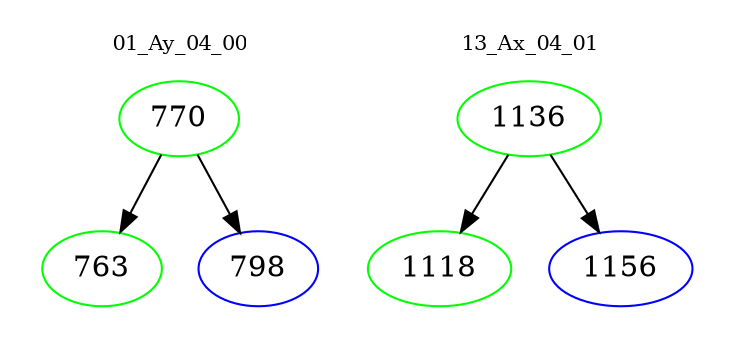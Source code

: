 digraph{
subgraph cluster_0 {
color = white
label = "01_Ay_04_00";
fontsize=10;
T0_770 [label="770", color="green"]
T0_770 -> T0_763 [color="black"]
T0_763 [label="763", color="green"]
T0_770 -> T0_798 [color="black"]
T0_798 [label="798", color="blue"]
}
subgraph cluster_1 {
color = white
label = "13_Ax_04_01";
fontsize=10;
T1_1136 [label="1136", color="green"]
T1_1136 -> T1_1118 [color="black"]
T1_1118 [label="1118", color="green"]
T1_1136 -> T1_1156 [color="black"]
T1_1156 [label="1156", color="blue"]
}
}
